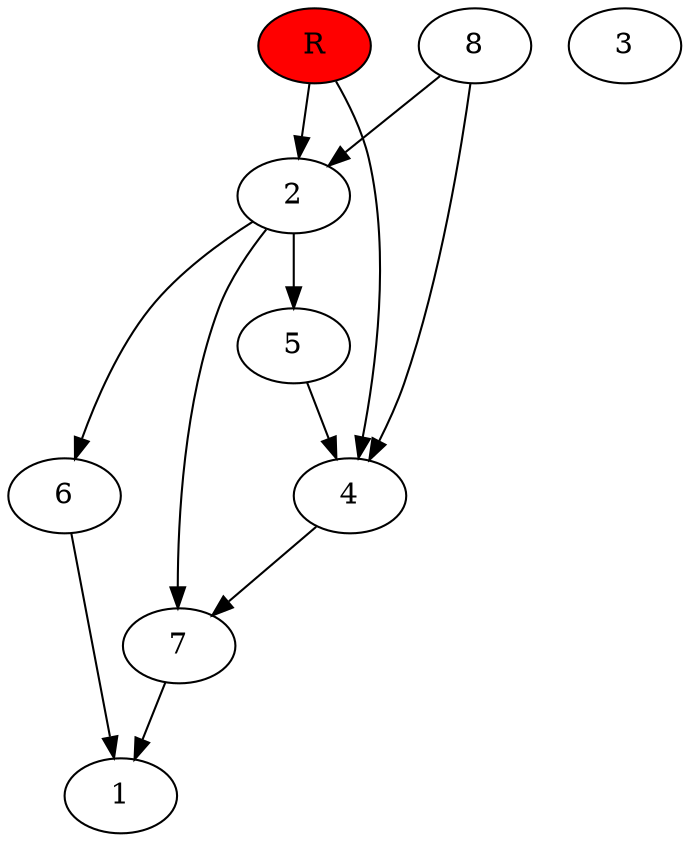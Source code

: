 digraph prb3125 {
	1
	2
	3
	4
	5
	6
	7
	8
	R [fillcolor="#ff0000" style=filled]
	2 -> 5
	2 -> 6
	2 -> 7
	4 -> 7
	5 -> 4
	6 -> 1
	7 -> 1
	8 -> 2
	8 -> 4
	R -> 2
	R -> 4
}
